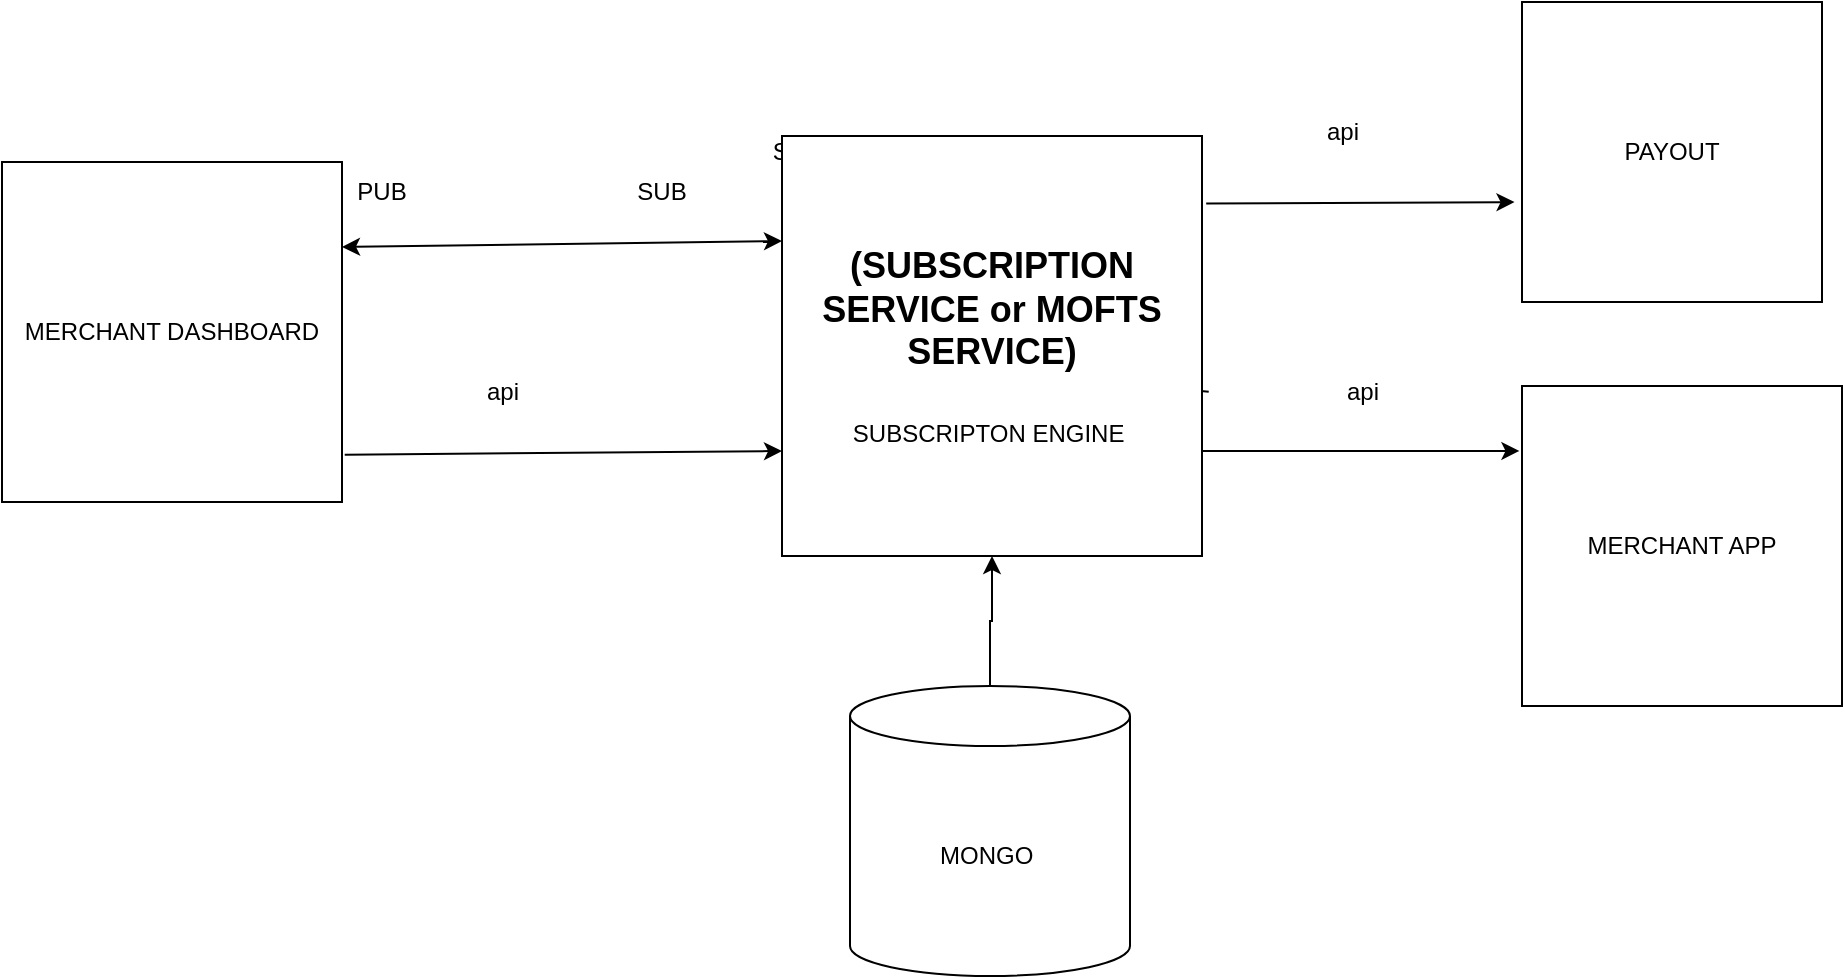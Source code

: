 <mxfile version="24.7.7">
  <diagram name="Page-1" id="t3iNnT4tj3k8JC36yZOy">
    <mxGraphModel dx="2514" dy="965" grid="1" gridSize="10" guides="1" tooltips="1" connect="1" arrows="1" fold="1" page="1" pageScale="1" pageWidth="827" pageHeight="1169" math="0" shadow="0">
      <root>
        <mxCell id="0" />
        <mxCell id="1" parent="0" />
        <mxCell id="FOArocmedaqUSWt9QYAK-2" value="PAYOUT" style="whiteSpace=wrap;html=1;aspect=fixed;" vertex="1" parent="1">
          <mxGeometry x="610" y="178" width="150" height="150" as="geometry" />
        </mxCell>
        <mxCell id="FOArocmedaqUSWt9QYAK-3" value="MERCHANT APP" style="whiteSpace=wrap;html=1;aspect=fixed;" vertex="1" parent="1">
          <mxGeometry x="610" y="370" width="160" height="160" as="geometry" />
        </mxCell>
        <mxCell id="FOArocmedaqUSWt9QYAK-4" value="MERCHANT DASHBOARD" style="whiteSpace=wrap;html=1;aspect=fixed;" vertex="1" parent="1">
          <mxGeometry x="-150" y="258" width="170" height="170" as="geometry" />
        </mxCell>
        <mxCell id="FOArocmedaqUSWt9QYAK-5" value="" style="endArrow=classic;startArrow=classic;html=1;rounded=0;exitX=1;exitY=0.25;exitDx=0;exitDy=0;entryX=0;entryY=0.25;entryDx=0;entryDy=0;" edge="1" parent="1" source="FOArocmedaqUSWt9QYAK-4" target="FOArocmedaqUSWt9QYAK-1">
          <mxGeometry width="50" height="50" relative="1" as="geometry">
            <mxPoint x="100" y="300" as="sourcePoint" />
            <mxPoint x="211" y="287" as="targetPoint" />
          </mxGeometry>
        </mxCell>
        <mxCell id="FOArocmedaqUSWt9QYAK-7" value="SUBSCRIBE" style="text;html=1;align=center;verticalAlign=middle;whiteSpace=wrap;rounded=0;" vertex="1" parent="1">
          <mxGeometry x="240" y="238" width="60" height="30" as="geometry" />
        </mxCell>
        <mxCell id="FOArocmedaqUSWt9QYAK-8" value="" style="endArrow=classic;html=1;rounded=0;exitX=1.016;exitY=0.609;exitDx=0;exitDy=0;exitPerimeter=0;" edge="1" parent="1" source="FOArocmedaqUSWt9QYAK-1">
          <mxGeometry width="50" height="50" relative="1" as="geometry">
            <mxPoint x="130" y="390" as="sourcePoint" />
            <mxPoint x="320" y="360" as="targetPoint" />
            <Array as="points">
              <mxPoint x="320" y="360" />
            </Array>
          </mxGeometry>
        </mxCell>
        <mxCell id="FOArocmedaqUSWt9QYAK-10" value="" style="endArrow=classic;html=1;rounded=0;entryX=0;entryY=0.75;entryDx=0;entryDy=0;exitX=1.008;exitY=0.861;exitDx=0;exitDy=0;exitPerimeter=0;" edge="1" parent="1" source="FOArocmedaqUSWt9QYAK-4" target="FOArocmedaqUSWt9QYAK-1">
          <mxGeometry width="50" height="50" relative="1" as="geometry">
            <mxPoint x="30" y="403" as="sourcePoint" />
            <mxPoint x="210" y="384.552" as="targetPoint" />
            <Array as="points" />
          </mxGeometry>
        </mxCell>
        <mxCell id="FOArocmedaqUSWt9QYAK-1" value="&lt;font style=&quot;font-size: 18px;&quot;&gt;&lt;b&gt;(SUBSCRIPTION SERVICE or MOFTS SERVICE)&lt;br&gt;&lt;br&gt;&lt;/b&gt;&lt;/font&gt;SUBSCRIPTON ENGINE&amp;nbsp;" style="whiteSpace=wrap;html=1;aspect=fixed;" vertex="1" parent="1">
          <mxGeometry x="240" y="245" width="210" height="210" as="geometry" />
        </mxCell>
        <mxCell id="FOArocmedaqUSWt9QYAK-11" value="" style="endArrow=classic;html=1;rounded=0;exitX=1.01;exitY=0.161;exitDx=0;exitDy=0;exitPerimeter=0;entryX=-0.025;entryY=0.667;entryDx=0;entryDy=0;entryPerimeter=0;" edge="1" parent="1" source="FOArocmedaqUSWt9QYAK-1" target="FOArocmedaqUSWt9QYAK-2">
          <mxGeometry width="50" height="50" relative="1" as="geometry">
            <mxPoint x="670" y="150" as="sourcePoint" />
            <mxPoint x="720" y="100" as="targetPoint" />
          </mxGeometry>
        </mxCell>
        <mxCell id="FOArocmedaqUSWt9QYAK-12" value="" style="endArrow=classic;html=1;rounded=0;exitX=1;exitY=0.75;exitDx=0;exitDy=0;entryX=-0.008;entryY=0.203;entryDx=0;entryDy=0;entryPerimeter=0;" edge="1" parent="1" source="FOArocmedaqUSWt9QYAK-1" target="FOArocmedaqUSWt9QYAK-3">
          <mxGeometry width="50" height="50" relative="1" as="geometry">
            <mxPoint x="520" y="420" as="sourcePoint" />
            <mxPoint x="570" y="370" as="targetPoint" />
          </mxGeometry>
        </mxCell>
        <mxCell id="FOArocmedaqUSWt9QYAK-13" value="PUB" style="text;html=1;align=center;verticalAlign=middle;whiteSpace=wrap;rounded=0;" vertex="1" parent="1">
          <mxGeometry x="10" y="258" width="60" height="30" as="geometry" />
        </mxCell>
        <mxCell id="FOArocmedaqUSWt9QYAK-15" value="SUB" style="text;html=1;align=center;verticalAlign=middle;whiteSpace=wrap;rounded=0;" vertex="1" parent="1">
          <mxGeometry x="150" y="258" width="60" height="30" as="geometry" />
        </mxCell>
        <mxCell id="FOArocmedaqUSWt9QYAK-17" value="api" style="text;html=1;align=center;verticalAlign=middle;resizable=0;points=[];autosize=1;strokeColor=none;fillColor=none;" vertex="1" parent="1">
          <mxGeometry x="80" y="358" width="40" height="30" as="geometry" />
        </mxCell>
        <mxCell id="FOArocmedaqUSWt9QYAK-18" value="api" style="text;html=1;align=center;verticalAlign=middle;resizable=0;points=[];autosize=1;strokeColor=none;fillColor=none;" vertex="1" parent="1">
          <mxGeometry x="500" y="228" width="40" height="30" as="geometry" />
        </mxCell>
        <mxCell id="FOArocmedaqUSWt9QYAK-19" value="api" style="text;html=1;align=center;verticalAlign=middle;resizable=0;points=[];autosize=1;strokeColor=none;fillColor=none;" vertex="1" parent="1">
          <mxGeometry x="510" y="358" width="40" height="30" as="geometry" />
        </mxCell>
        <mxCell id="FOArocmedaqUSWt9QYAK-22" value="" style="edgeStyle=orthogonalEdgeStyle;rounded=0;orthogonalLoop=1;jettySize=auto;html=1;" edge="1" parent="1" source="FOArocmedaqUSWt9QYAK-20" target="FOArocmedaqUSWt9QYAK-1">
          <mxGeometry relative="1" as="geometry" />
        </mxCell>
        <mxCell id="FOArocmedaqUSWt9QYAK-20" value="MONGO&amp;nbsp;" style="shape=cylinder3;whiteSpace=wrap;html=1;boundedLbl=1;backgroundOutline=1;size=15;" vertex="1" parent="1">
          <mxGeometry x="274" y="520" width="140" height="145" as="geometry" />
        </mxCell>
      </root>
    </mxGraphModel>
  </diagram>
</mxfile>
